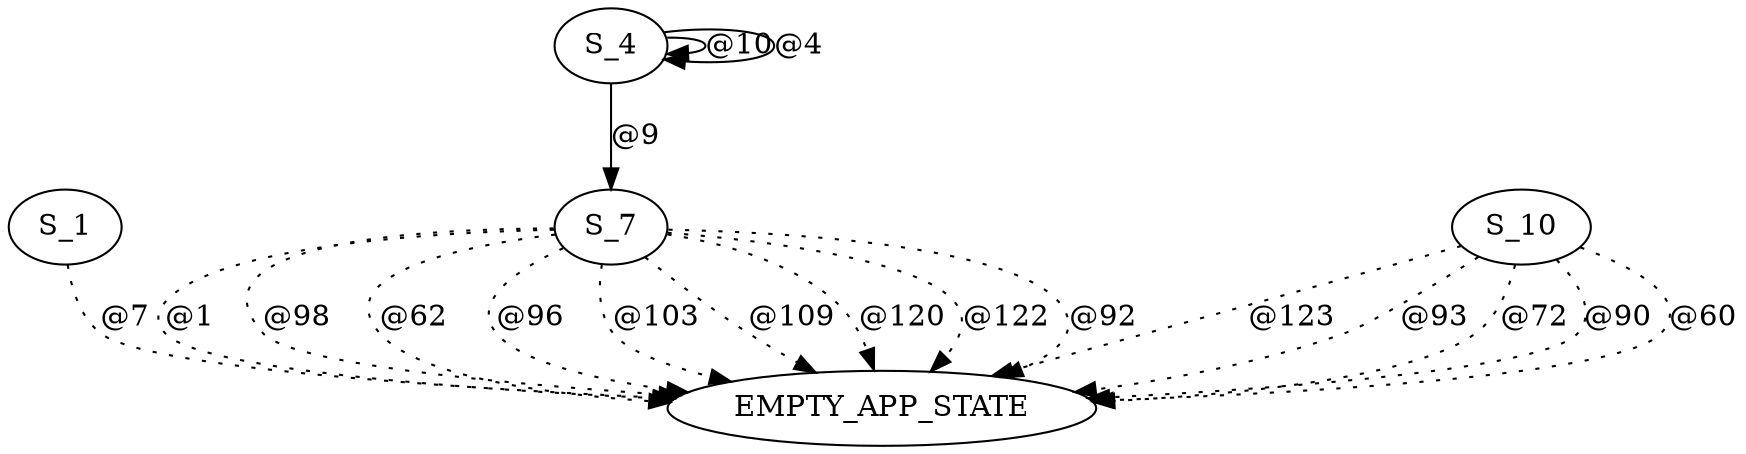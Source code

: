 digraph graphtest {
  S_1 -> EMPTY_APP_STATE  [ style=dotted,label="@7"] ;
  S_4 -> S_4  [ label="@10"] ;
  S_4 -> S_4  [ label="@4"] ;
  S_4 -> S_7  [ label="@9"] ;
  S_7 -> EMPTY_APP_STATE  [ style=dotted,label="@1"] ;
  S_7 -> EMPTY_APP_STATE  [ style=dotted,label="@98"] ;
  S_7 -> EMPTY_APP_STATE  [ style=dotted,label="@62"] ;
  S_7 -> EMPTY_APP_STATE  [ style=dotted,label="@96"] ;
  S_7 -> EMPTY_APP_STATE  [ style=dotted,label="@103"] ;
  S_7 -> EMPTY_APP_STATE  [ style=dotted,label="@109"] ;
  S_7 -> EMPTY_APP_STATE  [ style=dotted,label="@120"] ;
  S_7 -> EMPTY_APP_STATE  [ style=dotted,label="@122"] ;
  S_7 -> EMPTY_APP_STATE  [ style=dotted,label="@92"] ;
  S_10 -> EMPTY_APP_STATE  [ style=dotted,label="@123"] ;
  S_10 -> EMPTY_APP_STATE  [ style=dotted,label="@93"] ;
  S_10 -> EMPTY_APP_STATE  [ style=dotted,label="@72"] ;
  S_10 -> EMPTY_APP_STATE  [ style=dotted,label="@90"] ;
  S_10 -> EMPTY_APP_STATE  [ style=dotted,label="@60"] ;
}